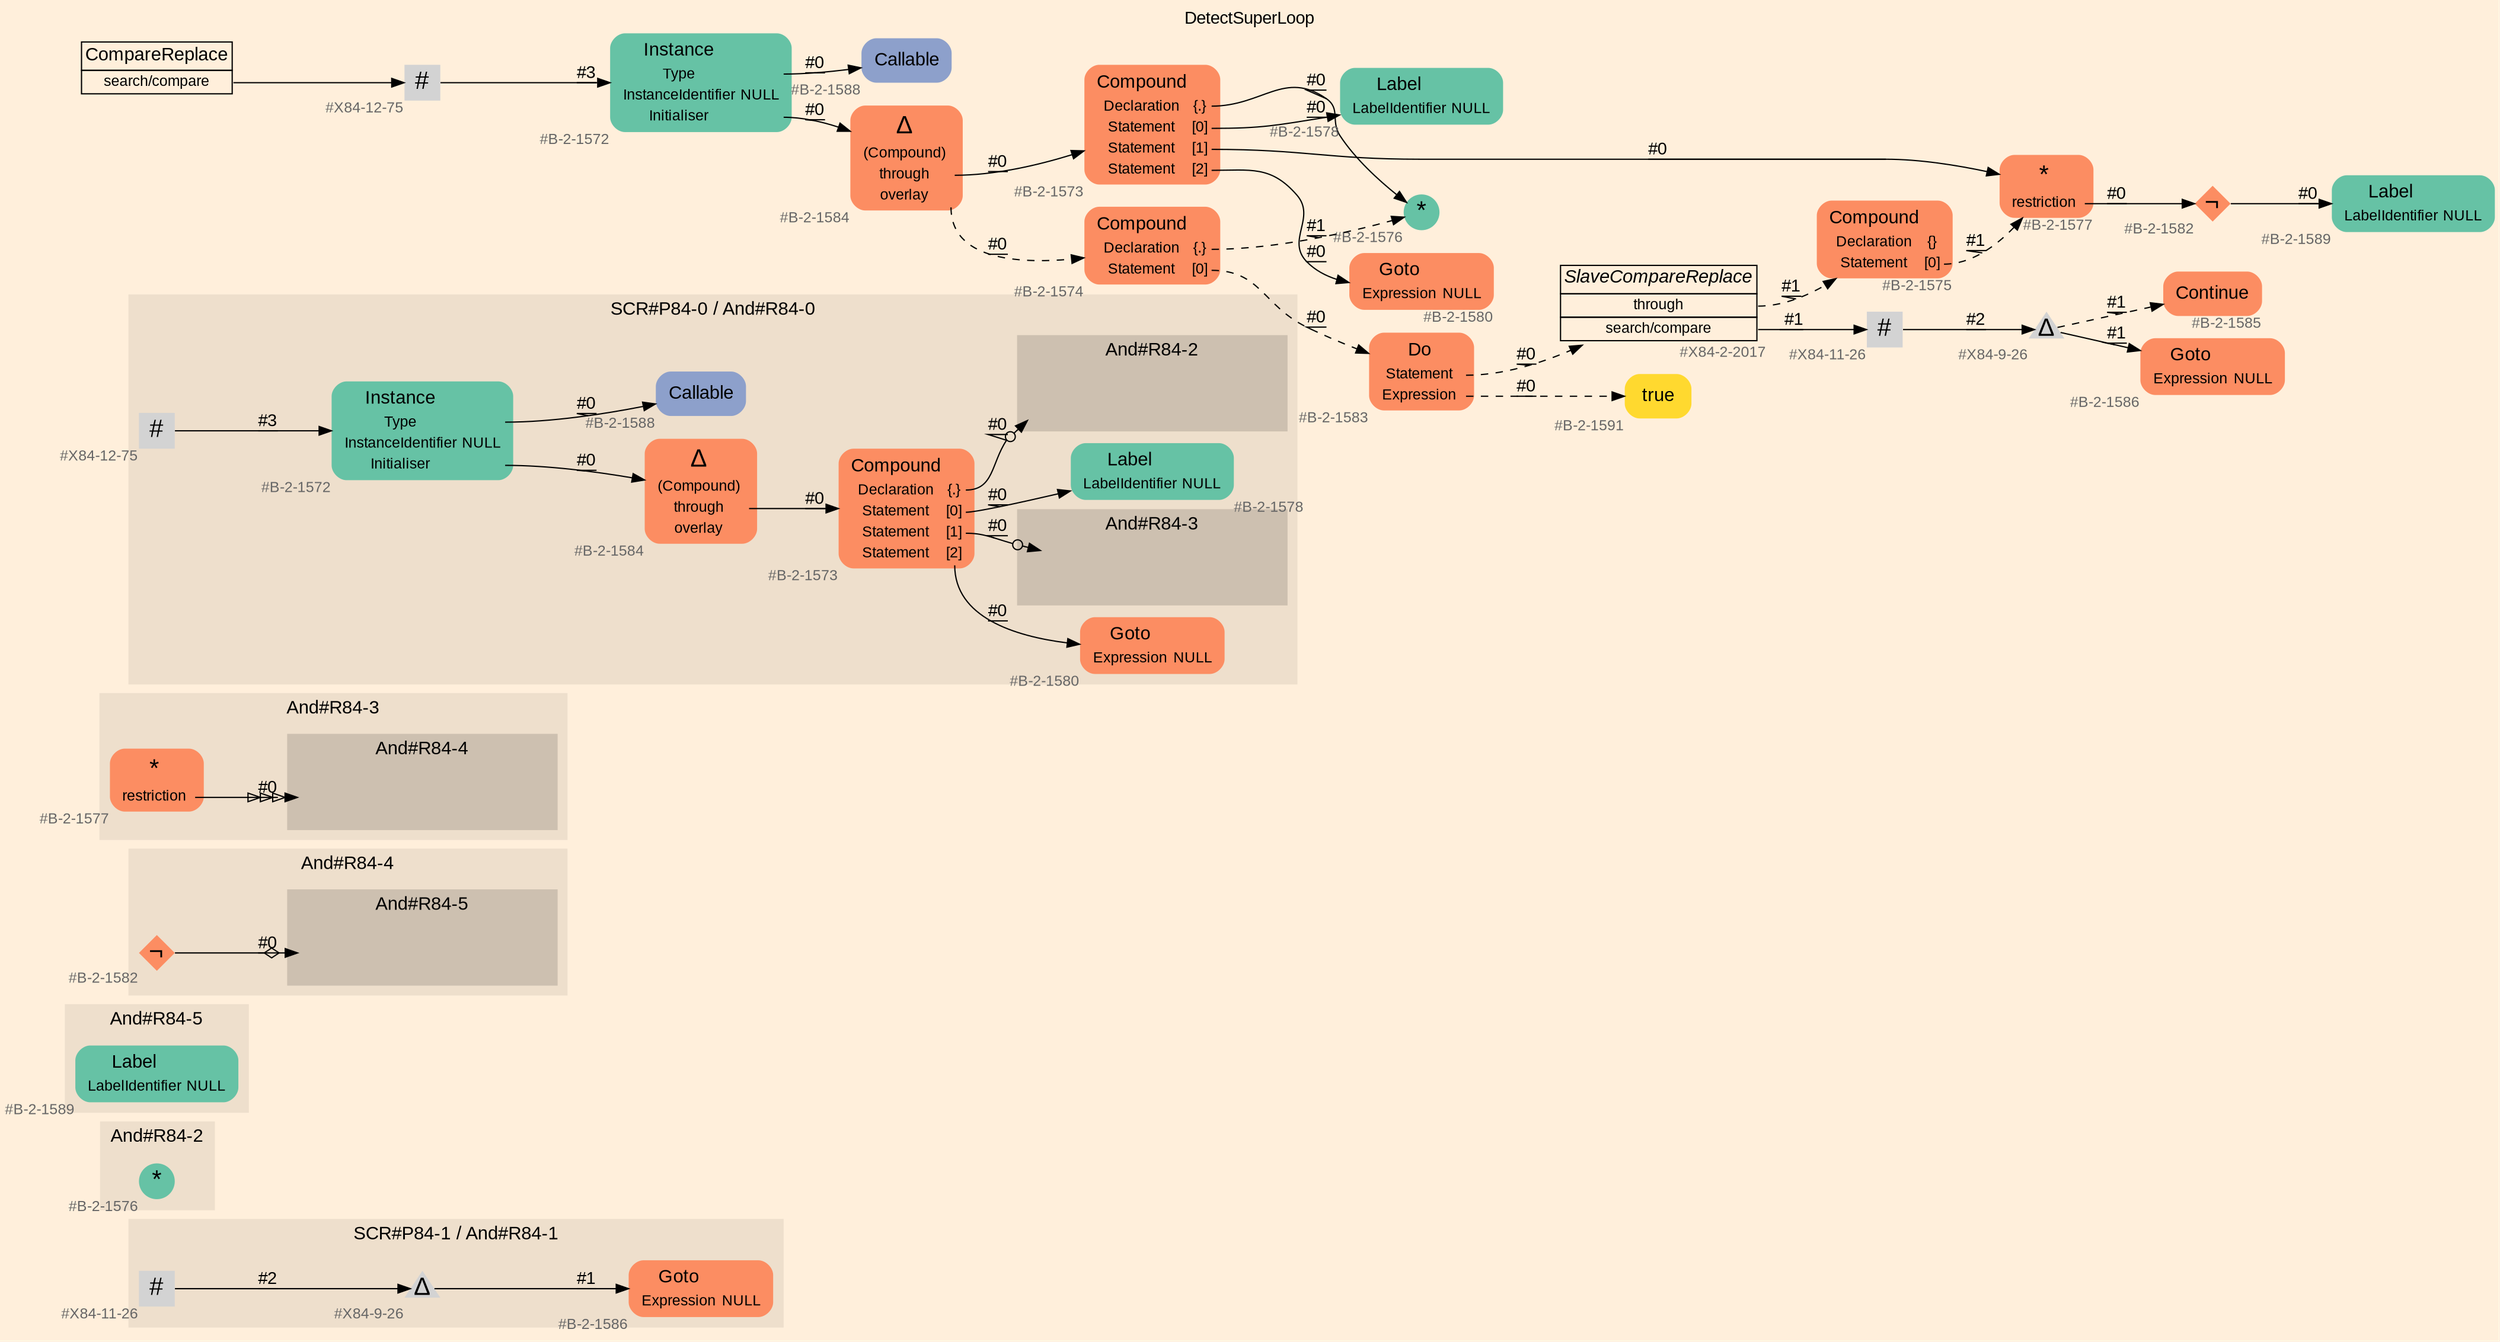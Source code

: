 digraph "DetectSuperLoop" {
label = "DetectSuperLoop"
labelloc = t
graph [
    rankdir = "LR"
    ranksep = 0.3
    bgcolor = antiquewhite1
    color = black
    fontcolor = black
    fontname = "Arial"
];
node [
    fontname = "Arial"
];
edge [
    fontname = "Arial"
];

// -------------------- figure And#R84-1 --------------------
// -------- region And#R84-1 ----------
subgraph "clusterAnd#R84-1" {
    label = "SCR#P84-1 / And#R84-1"
    style = "filled"
    color = antiquewhite2
    fontsize = "15"
    // -------- block And#R84-1/#B-2-1586 ----------
    "And#R84-1/#B-2-1586" [
        fillcolor = "/set28/2"
        xlabel = "#B-2-1586"
        fontsize = "12"
        fontcolor = grey40
        shape = "plaintext"
        label = <<TABLE BORDER="0" CELLBORDER="0" CELLSPACING="0">
         <TR><TD><FONT COLOR="black" POINT-SIZE="15">Goto</FONT></TD></TR>
         <TR><TD><FONT COLOR="black" POINT-SIZE="12">Expression</FONT></TD><TD PORT="port0"><FONT COLOR="black" POINT-SIZE="12">NULL</FONT></TD></TR>
        </TABLE>>
        style = "rounded,filled"
    ];
    
    // -------- block And#R84-1/#X84-11-26 ----------
    "And#R84-1/#X84-11-26" [
        xlabel = "#X84-11-26"
        fontsize = "12"
        fontcolor = grey40
        shape = "square"
        label = <<FONT COLOR="black" POINT-SIZE="20">#</FONT>>
        style = "filled"
        penwidth = 0.0
        fixedsize = true
        width = 0.4
        height = 0.4
    ];
    
    // -------- block And#R84-1/#X84-9-26 ----------
    "And#R84-1/#X84-9-26" [
        xlabel = "#X84-9-26"
        fontsize = "12"
        fontcolor = grey40
        shape = "triangle"
        label = <<FONT COLOR="black" POINT-SIZE="20">Δ</FONT>>
        style = "filled"
        penwidth = 0.0
        fixedsize = true
        width = 0.4
        height = 0.4
    ];
    
}

"And#R84-1/#X84-11-26" -> "And#R84-1/#X84-9-26" [
    label = "#2"
    decorate = true
    color = black
    fontcolor = black
];

"And#R84-1/#X84-9-26" -> "And#R84-1/#B-2-1586" [
    label = "#1"
    decorate = true
    color = black
    fontcolor = black
];


// -------------------- figure And#R84-2 --------------------
// -------- region And#R84-2 ----------
subgraph "clusterAnd#R84-2" {
    label = "And#R84-2"
    style = "filled"
    color = antiquewhite2
    fontsize = "15"
    // -------- block And#R84-2/#B-2-1576 ----------
    "And#R84-2/#B-2-1576" [
        fillcolor = "/set28/1"
        xlabel = "#B-2-1576"
        fontsize = "12"
        fontcolor = grey40
        shape = "circle"
        label = <<FONT COLOR="black" POINT-SIZE="20">*</FONT>>
        style = "filled"
        penwidth = 0.0
        fixedsize = true
        width = 0.4
        height = 0.4
    ];
    
}


// -------------------- figure And#R84-5 --------------------
// -------- region And#R84-5 ----------
subgraph "clusterAnd#R84-5" {
    label = "And#R84-5"
    style = "filled"
    color = antiquewhite2
    fontsize = "15"
    // -------- block And#R84-5/#B-2-1589 ----------
    "And#R84-5/#B-2-1589" [
        fillcolor = "/set28/1"
        xlabel = "#B-2-1589"
        fontsize = "12"
        fontcolor = grey40
        shape = "plaintext"
        label = <<TABLE BORDER="0" CELLBORDER="0" CELLSPACING="0">
         <TR><TD><FONT COLOR="black" POINT-SIZE="15">Label</FONT></TD></TR>
         <TR><TD><FONT COLOR="black" POINT-SIZE="12">LabelIdentifier</FONT></TD><TD PORT="port0"><FONT COLOR="black" POINT-SIZE="12">NULL</FONT></TD></TR>
        </TABLE>>
        style = "rounded,filled"
    ];
    
}


// -------------------- figure And#R84-4 --------------------
// -------- region And#R84-4 ----------
subgraph "clusterAnd#R84-4" {
    label = "And#R84-4"
    style = "filled"
    color = antiquewhite2
    fontsize = "15"
    // -------- block And#R84-4/#B-2-1582 ----------
    "And#R84-4/#B-2-1582" [
        fillcolor = "/set28/2"
        xlabel = "#B-2-1582"
        fontsize = "12"
        fontcolor = grey40
        shape = "diamond"
        label = <<FONT COLOR="black" POINT-SIZE="20">¬</FONT>>
        style = "filled"
        penwidth = 0.0
        fixedsize = true
        width = 0.4
        height = 0.4
    ];
    
    // -------- region And#R84-4/And#R84-5 ----------
    subgraph "clusterAnd#R84-4/And#R84-5" {
        label = "And#R84-5"
        style = "filled"
        color = antiquewhite3
        fontsize = "15"
        // -------- block And#R84-4/And#R84-5/#B-2-1589 ----------
        "And#R84-4/And#R84-5/#B-2-1589" [
            fillcolor = "/set28/1"
            xlabel = "#B-2-1589"
            fontsize = "12"
            fontcolor = grey40
            shape = "none"
            style = "invisible"
        ];
        
    }
    
}

"And#R84-4/#B-2-1582" -> "And#R84-4/And#R84-5/#B-2-1589" [
    arrowhead="normalnoneodiamond"
    label = "#0"
    decorate = true
    color = black
    fontcolor = black
];


// -------------------- figure And#R84-3 --------------------
// -------- region And#R84-3 ----------
subgraph "clusterAnd#R84-3" {
    label = "And#R84-3"
    style = "filled"
    color = antiquewhite2
    fontsize = "15"
    // -------- block And#R84-3/#B-2-1577 ----------
    "And#R84-3/#B-2-1577" [
        fillcolor = "/set28/2"
        xlabel = "#B-2-1577"
        fontsize = "12"
        fontcolor = grey40
        shape = "plaintext"
        label = <<TABLE BORDER="0" CELLBORDER="0" CELLSPACING="0">
         <TR><TD><FONT COLOR="black" POINT-SIZE="20">*</FONT></TD></TR>
         <TR><TD><FONT COLOR="black" POINT-SIZE="12">restriction</FONT></TD><TD PORT="port0"></TD></TR>
        </TABLE>>
        style = "rounded,filled"
    ];
    
    // -------- region And#R84-3/And#R84-4 ----------
    subgraph "clusterAnd#R84-3/And#R84-4" {
        label = "And#R84-4"
        style = "filled"
        color = antiquewhite3
        fontsize = "15"
        // -------- block And#R84-3/And#R84-4/#B-2-1582 ----------
        "And#R84-3/And#R84-4/#B-2-1582" [
            fillcolor = "/set28/2"
            xlabel = "#B-2-1582"
            fontsize = "12"
            fontcolor = grey40
            shape = "none"
            style = "invisible"
        ];
        
    }
    
}

"And#R84-3/#B-2-1577":port0 -> "And#R84-3/And#R84-4/#B-2-1582" [
    arrowhead="normalonormalonormalonormal"
    label = "#0"
    decorate = true
    color = black
    fontcolor = black
];


// -------------------- figure And#R84-0 --------------------
// -------- region And#R84-0 ----------
subgraph "clusterAnd#R84-0" {
    label = "SCR#P84-0 / And#R84-0"
    style = "filled"
    color = antiquewhite2
    fontsize = "15"
    // -------- block And#R84-0/#B-2-1584 ----------
    "And#R84-0/#B-2-1584" [
        fillcolor = "/set28/2"
        xlabel = "#B-2-1584"
        fontsize = "12"
        fontcolor = grey40
        shape = "plaintext"
        label = <<TABLE BORDER="0" CELLBORDER="0" CELLSPACING="0">
         <TR><TD><FONT COLOR="black" POINT-SIZE="20">Δ</FONT></TD></TR>
         <TR><TD><FONT COLOR="black" POINT-SIZE="12">(Compound)</FONT></TD><TD PORT="port0"></TD></TR>
         <TR><TD><FONT COLOR="black" POINT-SIZE="12">through</FONT></TD><TD PORT="port1"></TD></TR>
         <TR><TD><FONT COLOR="black" POINT-SIZE="12">overlay</FONT></TD><TD PORT="port2"></TD></TR>
        </TABLE>>
        style = "rounded,filled"
    ];
    
    // -------- block And#R84-0/#X84-12-75 ----------
    "And#R84-0/#X84-12-75" [
        xlabel = "#X84-12-75"
        fontsize = "12"
        fontcolor = grey40
        shape = "square"
        label = <<FONT COLOR="black" POINT-SIZE="20">#</FONT>>
        style = "filled"
        penwidth = 0.0
        fixedsize = true
        width = 0.4
        height = 0.4
    ];
    
    // -------- block And#R84-0/#B-2-1588 ----------
    "And#R84-0/#B-2-1588" [
        fillcolor = "/set28/3"
        xlabel = "#B-2-1588"
        fontsize = "12"
        fontcolor = grey40
        shape = "plaintext"
        label = <<TABLE BORDER="0" CELLBORDER="0" CELLSPACING="0">
         <TR><TD><FONT COLOR="black" POINT-SIZE="15">Callable</FONT></TD></TR>
        </TABLE>>
        style = "rounded,filled"
    ];
    
    // -------- block And#R84-0/#B-2-1578 ----------
    "And#R84-0/#B-2-1578" [
        fillcolor = "/set28/1"
        xlabel = "#B-2-1578"
        fontsize = "12"
        fontcolor = grey40
        shape = "plaintext"
        label = <<TABLE BORDER="0" CELLBORDER="0" CELLSPACING="0">
         <TR><TD><FONT COLOR="black" POINT-SIZE="15">Label</FONT></TD></TR>
         <TR><TD><FONT COLOR="black" POINT-SIZE="12">LabelIdentifier</FONT></TD><TD PORT="port0"><FONT COLOR="black" POINT-SIZE="12">NULL</FONT></TD></TR>
        </TABLE>>
        style = "rounded,filled"
    ];
    
    // -------- block And#R84-0/#B-2-1573 ----------
    "And#R84-0/#B-2-1573" [
        fillcolor = "/set28/2"
        xlabel = "#B-2-1573"
        fontsize = "12"
        fontcolor = grey40
        shape = "plaintext"
        label = <<TABLE BORDER="0" CELLBORDER="0" CELLSPACING="0">
         <TR><TD><FONT COLOR="black" POINT-SIZE="15">Compound</FONT></TD></TR>
         <TR><TD><FONT COLOR="black" POINT-SIZE="12">Declaration</FONT></TD><TD PORT="port0"><FONT COLOR="black" POINT-SIZE="12">{.}</FONT></TD></TR>
         <TR><TD><FONT COLOR="black" POINT-SIZE="12">Statement</FONT></TD><TD PORT="port1"><FONT COLOR="black" POINT-SIZE="12">[0]</FONT></TD></TR>
         <TR><TD><FONT COLOR="black" POINT-SIZE="12">Statement</FONT></TD><TD PORT="port2"><FONT COLOR="black" POINT-SIZE="12">[1]</FONT></TD></TR>
         <TR><TD><FONT COLOR="black" POINT-SIZE="12">Statement</FONT></TD><TD PORT="port3"><FONT COLOR="black" POINT-SIZE="12">[2]</FONT></TD></TR>
        </TABLE>>
        style = "rounded,filled"
    ];
    
    // -------- block And#R84-0/#B-2-1580 ----------
    "And#R84-0/#B-2-1580" [
        fillcolor = "/set28/2"
        xlabel = "#B-2-1580"
        fontsize = "12"
        fontcolor = grey40
        shape = "plaintext"
        label = <<TABLE BORDER="0" CELLBORDER="0" CELLSPACING="0">
         <TR><TD><FONT COLOR="black" POINT-SIZE="15">Goto</FONT></TD></TR>
         <TR><TD><FONT COLOR="black" POINT-SIZE="12">Expression</FONT></TD><TD PORT="port0"><FONT COLOR="black" POINT-SIZE="12">NULL</FONT></TD></TR>
        </TABLE>>
        style = "rounded,filled"
    ];
    
    // -------- block And#R84-0/#B-2-1572 ----------
    "And#R84-0/#B-2-1572" [
        fillcolor = "/set28/1"
        xlabel = "#B-2-1572"
        fontsize = "12"
        fontcolor = grey40
        shape = "plaintext"
        label = <<TABLE BORDER="0" CELLBORDER="0" CELLSPACING="0">
         <TR><TD><FONT COLOR="black" POINT-SIZE="15">Instance</FONT></TD></TR>
         <TR><TD><FONT COLOR="black" POINT-SIZE="12">Type</FONT></TD><TD PORT="port0"></TD></TR>
         <TR><TD><FONT COLOR="black" POINT-SIZE="12">InstanceIdentifier</FONT></TD><TD PORT="port1"><FONT COLOR="black" POINT-SIZE="12">NULL</FONT></TD></TR>
         <TR><TD><FONT COLOR="black" POINT-SIZE="12">Initialiser</FONT></TD><TD PORT="port2"></TD></TR>
        </TABLE>>
        style = "rounded,filled"
    ];
    
    // -------- region And#R84-0/And#R84-2 ----------
    subgraph "clusterAnd#R84-0/And#R84-2" {
        label = "And#R84-2"
        style = "filled"
        color = antiquewhite3
        fontsize = "15"
        // -------- block And#R84-0/And#R84-2/#B-2-1576 ----------
        "And#R84-0/And#R84-2/#B-2-1576" [
            fillcolor = "/set28/1"
            xlabel = "#B-2-1576"
            fontsize = "12"
            fontcolor = grey40
            shape = "none"
            style = "invisible"
        ];
        
    }
    
    // -------- region And#R84-0/And#R84-3 ----------
    subgraph "clusterAnd#R84-0/And#R84-3" {
        label = "And#R84-3"
        style = "filled"
        color = antiquewhite3
        fontsize = "15"
        // -------- block And#R84-0/And#R84-3/#B-2-1577 ----------
        "And#R84-0/And#R84-3/#B-2-1577" [
            fillcolor = "/set28/2"
            xlabel = "#B-2-1577"
            fontsize = "12"
            fontcolor = grey40
            shape = "none"
            style = "invisible"
        ];
        
    }
    
}

"And#R84-0/#B-2-1584":port1 -> "And#R84-0/#B-2-1573" [
    label = "#0"
    decorate = true
    color = black
    fontcolor = black
];

"And#R84-0/#X84-12-75" -> "And#R84-0/#B-2-1572" [
    label = "#3"
    decorate = true
    color = black
    fontcolor = black
];

"And#R84-0/#B-2-1573":port0 -> "And#R84-0/And#R84-2/#B-2-1576" [
    arrowhead="normalnoneodot"
    label = "#0"
    decorate = true
    color = black
    fontcolor = black
];

"And#R84-0/#B-2-1573":port1 -> "And#R84-0/#B-2-1578" [
    label = "#0"
    decorate = true
    color = black
    fontcolor = black
];

"And#R84-0/#B-2-1573":port2 -> "And#R84-0/And#R84-3/#B-2-1577" [
    arrowhead="normalnoneodot"
    label = "#0"
    decorate = true
    color = black
    fontcolor = black
];

"And#R84-0/#B-2-1573":port3 -> "And#R84-0/#B-2-1580" [
    label = "#0"
    decorate = true
    color = black
    fontcolor = black
];

"And#R84-0/#B-2-1572":port0 -> "And#R84-0/#B-2-1588" [
    label = "#0"
    decorate = true
    color = black
    fontcolor = black
];

"And#R84-0/#B-2-1572":port2 -> "And#R84-0/#B-2-1584" [
    label = "#0"
    decorate = true
    color = black
    fontcolor = black
];


// -------------------- transformation figure --------------------
// -------- block CR#X84-10-84 ----------
"CR#X84-10-84" [
    fillcolor = antiquewhite1
    fontsize = "12"
    fontcolor = grey40
    shape = "plaintext"
    label = <<TABLE BORDER="0" CELLBORDER="1" CELLSPACING="0">
     <TR><TD><FONT COLOR="black" POINT-SIZE="15">CompareReplace</FONT></TD></TR>
     <TR><TD PORT="port0"><FONT COLOR="black" POINT-SIZE="12">search/compare</FONT></TD></TR>
    </TABLE>>
    style = "filled"
    color = black
];

// -------- block #X84-12-75 ----------
"#X84-12-75" [
    xlabel = "#X84-12-75"
    fontsize = "12"
    fontcolor = grey40
    shape = "square"
    label = <<FONT COLOR="black" POINT-SIZE="20">#</FONT>>
    style = "filled"
    penwidth = 0.0
    fixedsize = true
    width = 0.4
    height = 0.4
];

// -------- block #B-2-1572 ----------
"#B-2-1572" [
    fillcolor = "/set28/1"
    xlabel = "#B-2-1572"
    fontsize = "12"
    fontcolor = grey40
    shape = "plaintext"
    label = <<TABLE BORDER="0" CELLBORDER="0" CELLSPACING="0">
     <TR><TD><FONT COLOR="black" POINT-SIZE="15">Instance</FONT></TD></TR>
     <TR><TD><FONT COLOR="black" POINT-SIZE="12">Type</FONT></TD><TD PORT="port0"></TD></TR>
     <TR><TD><FONT COLOR="black" POINT-SIZE="12">InstanceIdentifier</FONT></TD><TD PORT="port1"><FONT COLOR="black" POINT-SIZE="12">NULL</FONT></TD></TR>
     <TR><TD><FONT COLOR="black" POINT-SIZE="12">Initialiser</FONT></TD><TD PORT="port2"></TD></TR>
    </TABLE>>
    style = "rounded,filled"
];

// -------- block #B-2-1588 ----------
"#B-2-1588" [
    fillcolor = "/set28/3"
    xlabel = "#B-2-1588"
    fontsize = "12"
    fontcolor = grey40
    shape = "plaintext"
    label = <<TABLE BORDER="0" CELLBORDER="0" CELLSPACING="0">
     <TR><TD><FONT COLOR="black" POINT-SIZE="15">Callable</FONT></TD></TR>
    </TABLE>>
    style = "rounded,filled"
];

// -------- block #B-2-1584 ----------
"#B-2-1584" [
    fillcolor = "/set28/2"
    xlabel = "#B-2-1584"
    fontsize = "12"
    fontcolor = grey40
    shape = "plaintext"
    label = <<TABLE BORDER="0" CELLBORDER="0" CELLSPACING="0">
     <TR><TD><FONT COLOR="black" POINT-SIZE="20">Δ</FONT></TD></TR>
     <TR><TD><FONT COLOR="black" POINT-SIZE="12">(Compound)</FONT></TD><TD PORT="port0"></TD></TR>
     <TR><TD><FONT COLOR="black" POINT-SIZE="12">through</FONT></TD><TD PORT="port1"></TD></TR>
     <TR><TD><FONT COLOR="black" POINT-SIZE="12">overlay</FONT></TD><TD PORT="port2"></TD></TR>
    </TABLE>>
    style = "rounded,filled"
];

// -------- block #B-2-1573 ----------
"#B-2-1573" [
    fillcolor = "/set28/2"
    xlabel = "#B-2-1573"
    fontsize = "12"
    fontcolor = grey40
    shape = "plaintext"
    label = <<TABLE BORDER="0" CELLBORDER="0" CELLSPACING="0">
     <TR><TD><FONT COLOR="black" POINT-SIZE="15">Compound</FONT></TD></TR>
     <TR><TD><FONT COLOR="black" POINT-SIZE="12">Declaration</FONT></TD><TD PORT="port0"><FONT COLOR="black" POINT-SIZE="12">{.}</FONT></TD></TR>
     <TR><TD><FONT COLOR="black" POINT-SIZE="12">Statement</FONT></TD><TD PORT="port1"><FONT COLOR="black" POINT-SIZE="12">[0]</FONT></TD></TR>
     <TR><TD><FONT COLOR="black" POINT-SIZE="12">Statement</FONT></TD><TD PORT="port2"><FONT COLOR="black" POINT-SIZE="12">[1]</FONT></TD></TR>
     <TR><TD><FONT COLOR="black" POINT-SIZE="12">Statement</FONT></TD><TD PORT="port3"><FONT COLOR="black" POINT-SIZE="12">[2]</FONT></TD></TR>
    </TABLE>>
    style = "rounded,filled"
];

// -------- block #B-2-1576 ----------
"#B-2-1576" [
    fillcolor = "/set28/1"
    xlabel = "#B-2-1576"
    fontsize = "12"
    fontcolor = grey40
    shape = "circle"
    label = <<FONT COLOR="black" POINT-SIZE="20">*</FONT>>
    style = "filled"
    penwidth = 0.0
    fixedsize = true
    width = 0.4
    height = 0.4
];

// -------- block #B-2-1578 ----------
"#B-2-1578" [
    fillcolor = "/set28/1"
    xlabel = "#B-2-1578"
    fontsize = "12"
    fontcolor = grey40
    shape = "plaintext"
    label = <<TABLE BORDER="0" CELLBORDER="0" CELLSPACING="0">
     <TR><TD><FONT COLOR="black" POINT-SIZE="15">Label</FONT></TD></TR>
     <TR><TD><FONT COLOR="black" POINT-SIZE="12">LabelIdentifier</FONT></TD><TD PORT="port0"><FONT COLOR="black" POINT-SIZE="12">NULL</FONT></TD></TR>
    </TABLE>>
    style = "rounded,filled"
];

// -------- block #B-2-1577 ----------
"#B-2-1577" [
    fillcolor = "/set28/2"
    xlabel = "#B-2-1577"
    fontsize = "12"
    fontcolor = grey40
    shape = "plaintext"
    label = <<TABLE BORDER="0" CELLBORDER="0" CELLSPACING="0">
     <TR><TD><FONT COLOR="black" POINT-SIZE="20">*</FONT></TD></TR>
     <TR><TD><FONT COLOR="black" POINT-SIZE="12">restriction</FONT></TD><TD PORT="port0"></TD></TR>
    </TABLE>>
    style = "rounded,filled"
];

// -------- block #B-2-1582 ----------
"#B-2-1582" [
    fillcolor = "/set28/2"
    xlabel = "#B-2-1582"
    fontsize = "12"
    fontcolor = grey40
    shape = "diamond"
    label = <<FONT COLOR="black" POINT-SIZE="20">¬</FONT>>
    style = "filled"
    penwidth = 0.0
    fixedsize = true
    width = 0.4
    height = 0.4
];

// -------- block #B-2-1589 ----------
"#B-2-1589" [
    fillcolor = "/set28/1"
    xlabel = "#B-2-1589"
    fontsize = "12"
    fontcolor = grey40
    shape = "plaintext"
    label = <<TABLE BORDER="0" CELLBORDER="0" CELLSPACING="0">
     <TR><TD><FONT COLOR="black" POINT-SIZE="15">Label</FONT></TD></TR>
     <TR><TD><FONT COLOR="black" POINT-SIZE="12">LabelIdentifier</FONT></TD><TD PORT="port0"><FONT COLOR="black" POINT-SIZE="12">NULL</FONT></TD></TR>
    </TABLE>>
    style = "rounded,filled"
];

// -------- block #B-2-1580 ----------
"#B-2-1580" [
    fillcolor = "/set28/2"
    xlabel = "#B-2-1580"
    fontsize = "12"
    fontcolor = grey40
    shape = "plaintext"
    label = <<TABLE BORDER="0" CELLBORDER="0" CELLSPACING="0">
     <TR><TD><FONT COLOR="black" POINT-SIZE="15">Goto</FONT></TD></TR>
     <TR><TD><FONT COLOR="black" POINT-SIZE="12">Expression</FONT></TD><TD PORT="port0"><FONT COLOR="black" POINT-SIZE="12">NULL</FONT></TD></TR>
    </TABLE>>
    style = "rounded,filled"
];

// -------- block #B-2-1574 ----------
"#B-2-1574" [
    fillcolor = "/set28/2"
    xlabel = "#B-2-1574"
    fontsize = "12"
    fontcolor = grey40
    shape = "plaintext"
    label = <<TABLE BORDER="0" CELLBORDER="0" CELLSPACING="0">
     <TR><TD><FONT COLOR="black" POINT-SIZE="15">Compound</FONT></TD></TR>
     <TR><TD><FONT COLOR="black" POINT-SIZE="12">Declaration</FONT></TD><TD PORT="port0"><FONT COLOR="black" POINT-SIZE="12">{.}</FONT></TD></TR>
     <TR><TD><FONT COLOR="black" POINT-SIZE="12">Statement</FONT></TD><TD PORT="port1"><FONT COLOR="black" POINT-SIZE="12">[0]</FONT></TD></TR>
    </TABLE>>
    style = "rounded,filled"
];

// -------- block #B-2-1583 ----------
"#B-2-1583" [
    fillcolor = "/set28/2"
    xlabel = "#B-2-1583"
    fontsize = "12"
    fontcolor = grey40
    shape = "plaintext"
    label = <<TABLE BORDER="0" CELLBORDER="0" CELLSPACING="0">
     <TR><TD><FONT COLOR="black" POINT-SIZE="15">Do</FONT></TD></TR>
     <TR><TD><FONT COLOR="black" POINT-SIZE="12">Statement</FONT></TD><TD PORT="port0"></TD></TR>
     <TR><TD><FONT COLOR="black" POINT-SIZE="12">Expression</FONT></TD><TD PORT="port1"></TD></TR>
    </TABLE>>
    style = "rounded,filled"
];

// -------- block #X84-2-2017 ----------
"#X84-2-2017" [
    fillcolor = antiquewhite1
    xlabel = "#X84-2-2017"
    fontsize = "12"
    fontcolor = grey40
    shape = "plaintext"
    label = <<TABLE BORDER="0" CELLBORDER="1" CELLSPACING="0">
     <TR><TD><FONT COLOR="black" POINT-SIZE="15"><I>SlaveCompareReplace</I></FONT></TD></TR>
     <TR><TD PORT="port0"><FONT COLOR="black" POINT-SIZE="12">through</FONT></TD></TR>
     <TR><TD PORT="port1"><FONT COLOR="black" POINT-SIZE="12">search/compare</FONT></TD></TR>
    </TABLE>>
    style = "filled"
    color = black
];

// -------- block #B-2-1575 ----------
"#B-2-1575" [
    fillcolor = "/set28/2"
    xlabel = "#B-2-1575"
    fontsize = "12"
    fontcolor = grey40
    shape = "plaintext"
    label = <<TABLE BORDER="0" CELLBORDER="0" CELLSPACING="0">
     <TR><TD><FONT COLOR="black" POINT-SIZE="15">Compound</FONT></TD></TR>
     <TR><TD><FONT COLOR="black" POINT-SIZE="12">Declaration</FONT></TD><TD PORT="port0"><FONT COLOR="black" POINT-SIZE="12">{}</FONT></TD></TR>
     <TR><TD><FONT COLOR="black" POINT-SIZE="12">Statement</FONT></TD><TD PORT="port1"><FONT COLOR="black" POINT-SIZE="12">[0]</FONT></TD></TR>
    </TABLE>>
    style = "rounded,filled"
];

// -------- block #X84-11-26 ----------
"#X84-11-26" [
    xlabel = "#X84-11-26"
    fontsize = "12"
    fontcolor = grey40
    shape = "square"
    label = <<FONT COLOR="black" POINT-SIZE="20">#</FONT>>
    style = "filled"
    penwidth = 0.0
    fixedsize = true
    width = 0.4
    height = 0.4
];

// -------- block #X84-9-26 ----------
"#X84-9-26" [
    xlabel = "#X84-9-26"
    fontsize = "12"
    fontcolor = grey40
    shape = "triangle"
    label = <<FONT COLOR="black" POINT-SIZE="20">Δ</FONT>>
    style = "filled"
    penwidth = 0.0
    fixedsize = true
    width = 0.4
    height = 0.4
];

// -------- block #B-2-1586 ----------
"#B-2-1586" [
    fillcolor = "/set28/2"
    xlabel = "#B-2-1586"
    fontsize = "12"
    fontcolor = grey40
    shape = "plaintext"
    label = <<TABLE BORDER="0" CELLBORDER="0" CELLSPACING="0">
     <TR><TD><FONT COLOR="black" POINT-SIZE="15">Goto</FONT></TD></TR>
     <TR><TD><FONT COLOR="black" POINT-SIZE="12">Expression</FONT></TD><TD PORT="port0"><FONT COLOR="black" POINT-SIZE="12">NULL</FONT></TD></TR>
    </TABLE>>
    style = "rounded,filled"
];

// -------- block #B-2-1585 ----------
"#B-2-1585" [
    fillcolor = "/set28/2"
    xlabel = "#B-2-1585"
    fontsize = "12"
    fontcolor = grey40
    shape = "plaintext"
    label = <<TABLE BORDER="0" CELLBORDER="0" CELLSPACING="0">
     <TR><TD><FONT COLOR="black" POINT-SIZE="15">Continue</FONT></TD></TR>
    </TABLE>>
    style = "rounded,filled"
];

// -------- block #B-2-1591 ----------
"#B-2-1591" [
    fillcolor = "/set28/6"
    xlabel = "#B-2-1591"
    fontsize = "12"
    fontcolor = grey40
    shape = "plaintext"
    label = <<TABLE BORDER="0" CELLBORDER="0" CELLSPACING="0">
     <TR><TD><FONT COLOR="black" POINT-SIZE="15">true</FONT></TD></TR>
    </TABLE>>
    style = "rounded,filled"
];

"CR#X84-10-84":port0 -> "#X84-12-75" [
    label = ""
    decorate = true
    color = black
    fontcolor = black
];

"#X84-12-75" -> "#B-2-1572" [
    label = "#3"
    decorate = true
    color = black
    fontcolor = black
];

"#B-2-1572":port0 -> "#B-2-1588" [
    label = "#0"
    decorate = true
    color = black
    fontcolor = black
];

"#B-2-1572":port2 -> "#B-2-1584" [
    label = "#0"
    decorate = true
    color = black
    fontcolor = black
];

"#B-2-1584":port1 -> "#B-2-1573" [
    label = "#0"
    decorate = true
    color = black
    fontcolor = black
];

"#B-2-1584":port2 -> "#B-2-1574" [
    style="dashed"
    label = "#0"
    decorate = true
    color = black
    fontcolor = black
];

"#B-2-1573":port0 -> "#B-2-1576" [
    label = "#0"
    decorate = true
    color = black
    fontcolor = black
];

"#B-2-1573":port1 -> "#B-2-1578" [
    label = "#0"
    decorate = true
    color = black
    fontcolor = black
];

"#B-2-1573":port2 -> "#B-2-1577" [
    label = "#0"
    decorate = true
    color = black
    fontcolor = black
];

"#B-2-1573":port3 -> "#B-2-1580" [
    label = "#0"
    decorate = true
    color = black
    fontcolor = black
];

"#B-2-1577":port0 -> "#B-2-1582" [
    label = "#0"
    decorate = true
    color = black
    fontcolor = black
];

"#B-2-1582" -> "#B-2-1589" [
    label = "#0"
    decorate = true
    color = black
    fontcolor = black
];

"#B-2-1574":port0 -> "#B-2-1576" [
    style="dashed"
    label = "#1"
    decorate = true
    color = black
    fontcolor = black
];

"#B-2-1574":port1 -> "#B-2-1583" [
    style="dashed"
    label = "#0"
    decorate = true
    color = black
    fontcolor = black
];

"#B-2-1583":port0 -> "#X84-2-2017" [
    style="dashed"
    label = "#0"
    decorate = true
    color = black
    fontcolor = black
];

"#B-2-1583":port1 -> "#B-2-1591" [
    style="dashed"
    label = "#0"
    decorate = true
    color = black
    fontcolor = black
];

"#X84-2-2017":port0 -> "#B-2-1575" [
    style="dashed"
    label = "#1"
    decorate = true
    color = black
    fontcolor = black
];

"#X84-2-2017":port1 -> "#X84-11-26" [
    label = " #1"
    decorate = true
    color = black
    fontcolor = black
];

"#B-2-1575":port1 -> "#B-2-1577" [
    style="dashed"
    label = "#1"
    decorate = true
    color = black
    fontcolor = black
];

"#X84-11-26" -> "#X84-9-26" [
    label = "#2"
    decorate = true
    color = black
    fontcolor = black
];

"#X84-9-26" -> "#B-2-1586" [
    label = "#1"
    decorate = true
    color = black
    fontcolor = black
];

"#X84-9-26" -> "#B-2-1585" [
    style="dashed"
    label = "#1"
    decorate = true
    color = black
    fontcolor = black
];


}
